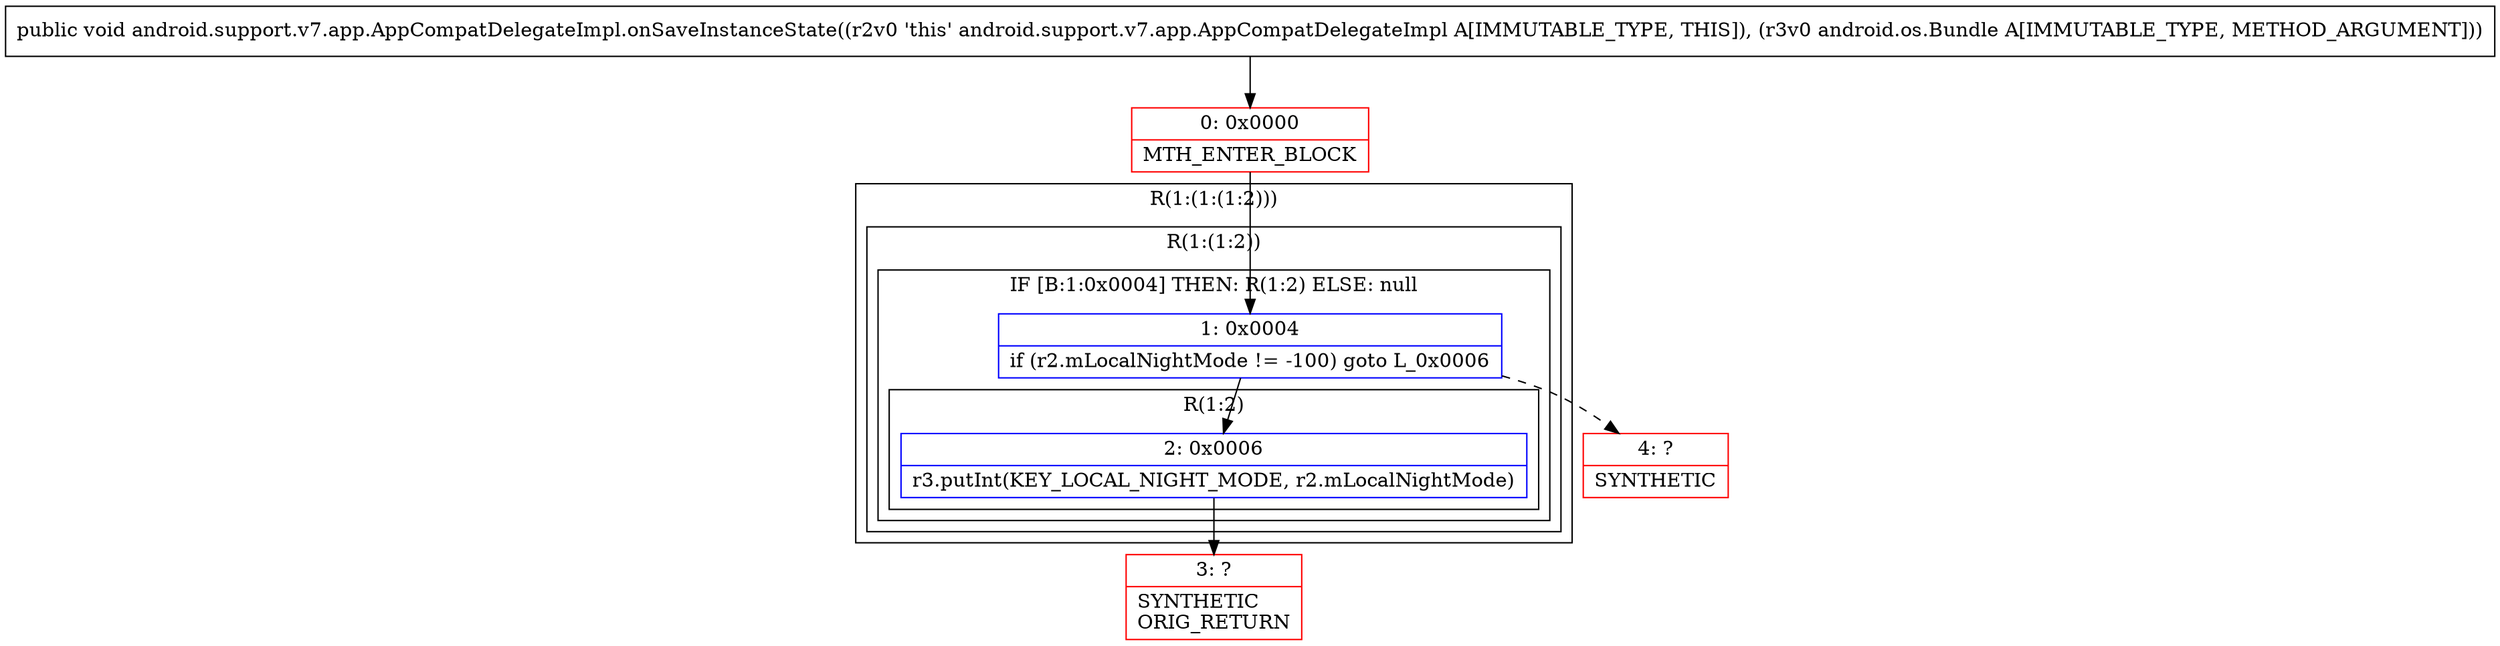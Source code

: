 digraph "CFG forandroid.support.v7.app.AppCompatDelegateImpl.onSaveInstanceState(Landroid\/os\/Bundle;)V" {
subgraph cluster_Region_1019013355 {
label = "R(1:(1:(1:2)))";
node [shape=record,color=blue];
subgraph cluster_Region_1758926640 {
label = "R(1:(1:2))";
node [shape=record,color=blue];
subgraph cluster_IfRegion_1195494308 {
label = "IF [B:1:0x0004] THEN: R(1:2) ELSE: null";
node [shape=record,color=blue];
Node_1 [shape=record,label="{1\:\ 0x0004|if (r2.mLocalNightMode != \-100) goto L_0x0006\l}"];
subgraph cluster_Region_861611431 {
label = "R(1:2)";
node [shape=record,color=blue];
Node_2 [shape=record,label="{2\:\ 0x0006|r3.putInt(KEY_LOCAL_NIGHT_MODE, r2.mLocalNightMode)\l}"];
}
}
}
}
Node_0 [shape=record,color=red,label="{0\:\ 0x0000|MTH_ENTER_BLOCK\l}"];
Node_3 [shape=record,color=red,label="{3\:\ ?|SYNTHETIC\lORIG_RETURN\l}"];
Node_4 [shape=record,color=red,label="{4\:\ ?|SYNTHETIC\l}"];
MethodNode[shape=record,label="{public void android.support.v7.app.AppCompatDelegateImpl.onSaveInstanceState((r2v0 'this' android.support.v7.app.AppCompatDelegateImpl A[IMMUTABLE_TYPE, THIS]), (r3v0 android.os.Bundle A[IMMUTABLE_TYPE, METHOD_ARGUMENT])) }"];
MethodNode -> Node_0;
Node_1 -> Node_2;
Node_1 -> Node_4[style=dashed];
Node_2 -> Node_3;
Node_0 -> Node_1;
}

